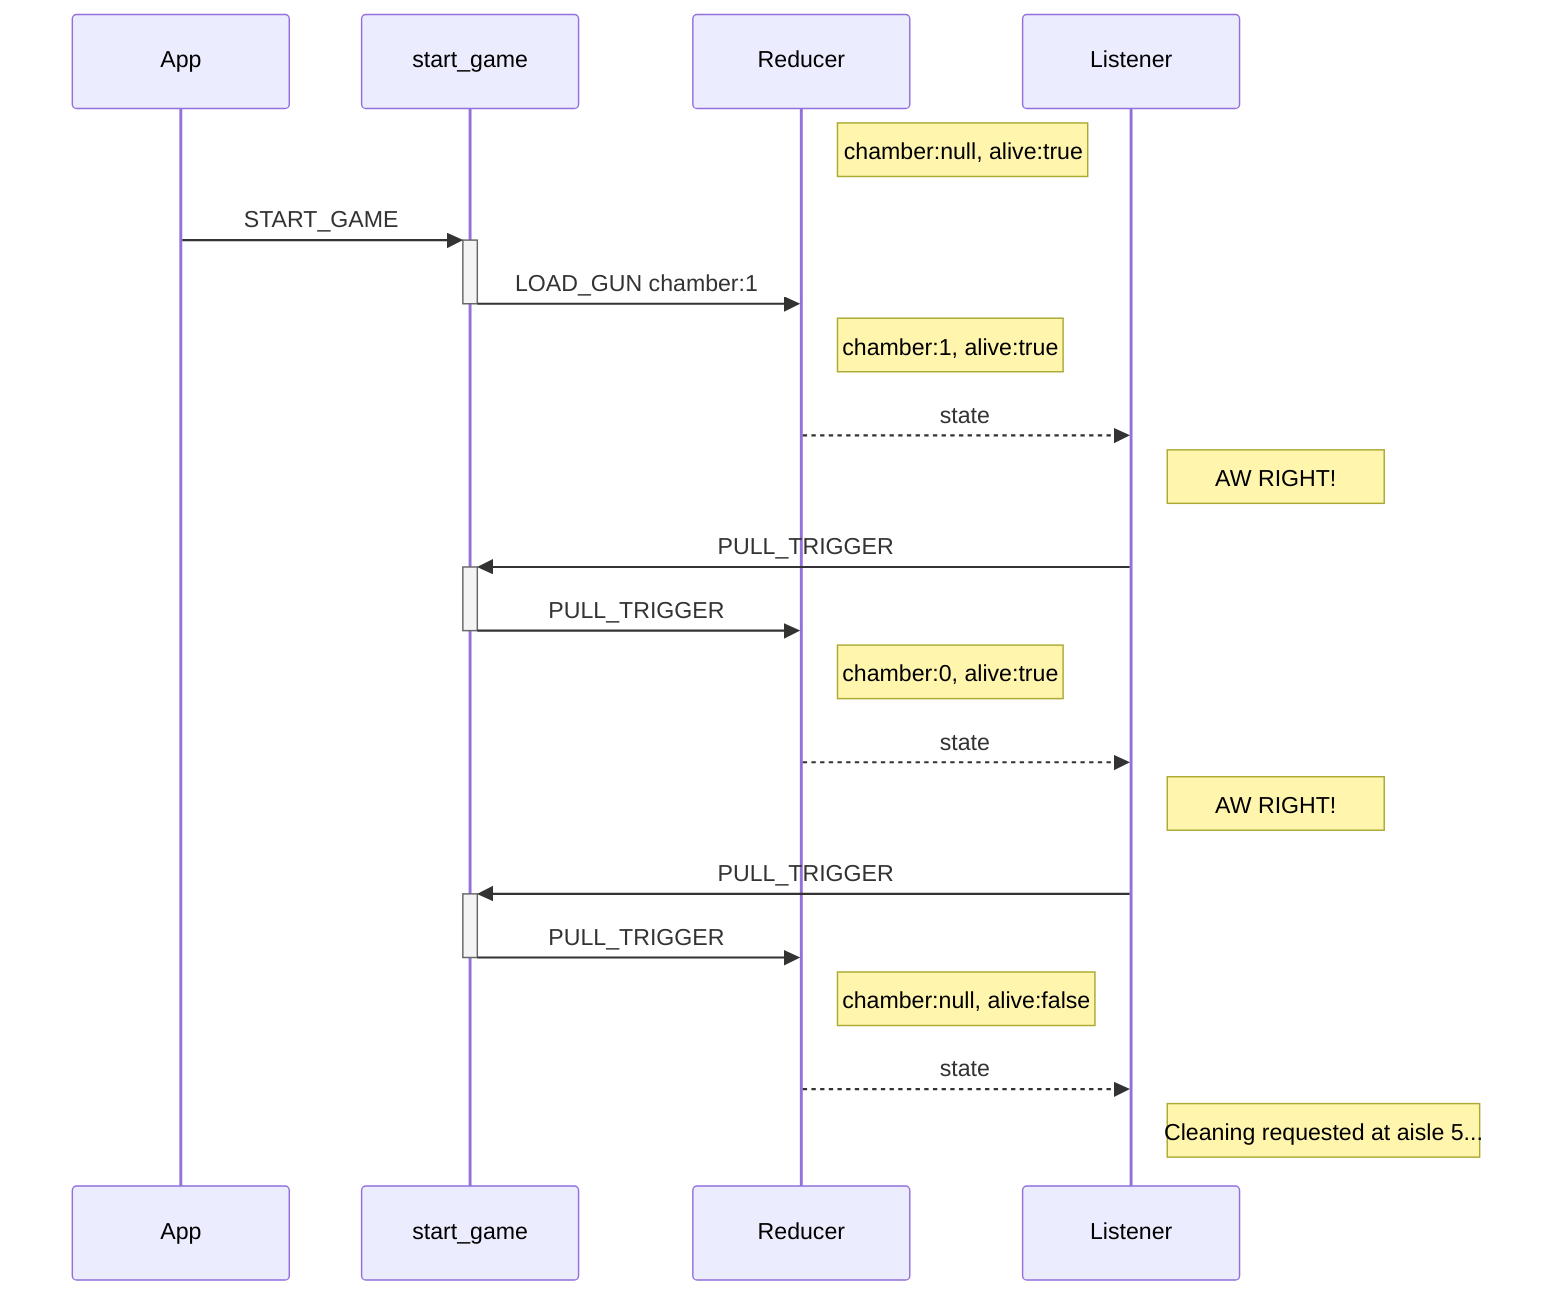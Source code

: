 sequenceDiagram
    participant App
    participant start_game
    participant Reducer
    participant Listener
    Note right of Reducer: chamber:null, alive:true
    App ->>+ start_game: START_GAME
    start_game->>-Reducer: LOAD_GUN chamber:1
    Note right of Reducer: chamber:1, alive:true
    Reducer-->>Listener: state
    Note right of Listener: AW RIGHT!
    Listener->>+start_game: PULL_TRIGGER

    start_game->>-Reducer: PULL_TRIGGER
    Note right of Reducer: chamber:0, alive:true
    Reducer-->>Listener: state
    Note right of Listener: AW RIGHT!
    Listener->>+start_game: PULL_TRIGGER

    start_game->>-Reducer: PULL_TRIGGER
    Note right of Reducer: chamber:null, alive:false
    Reducer-->>Listener: state
    Note right of Listener: Cleaning requested at aisle 5...
